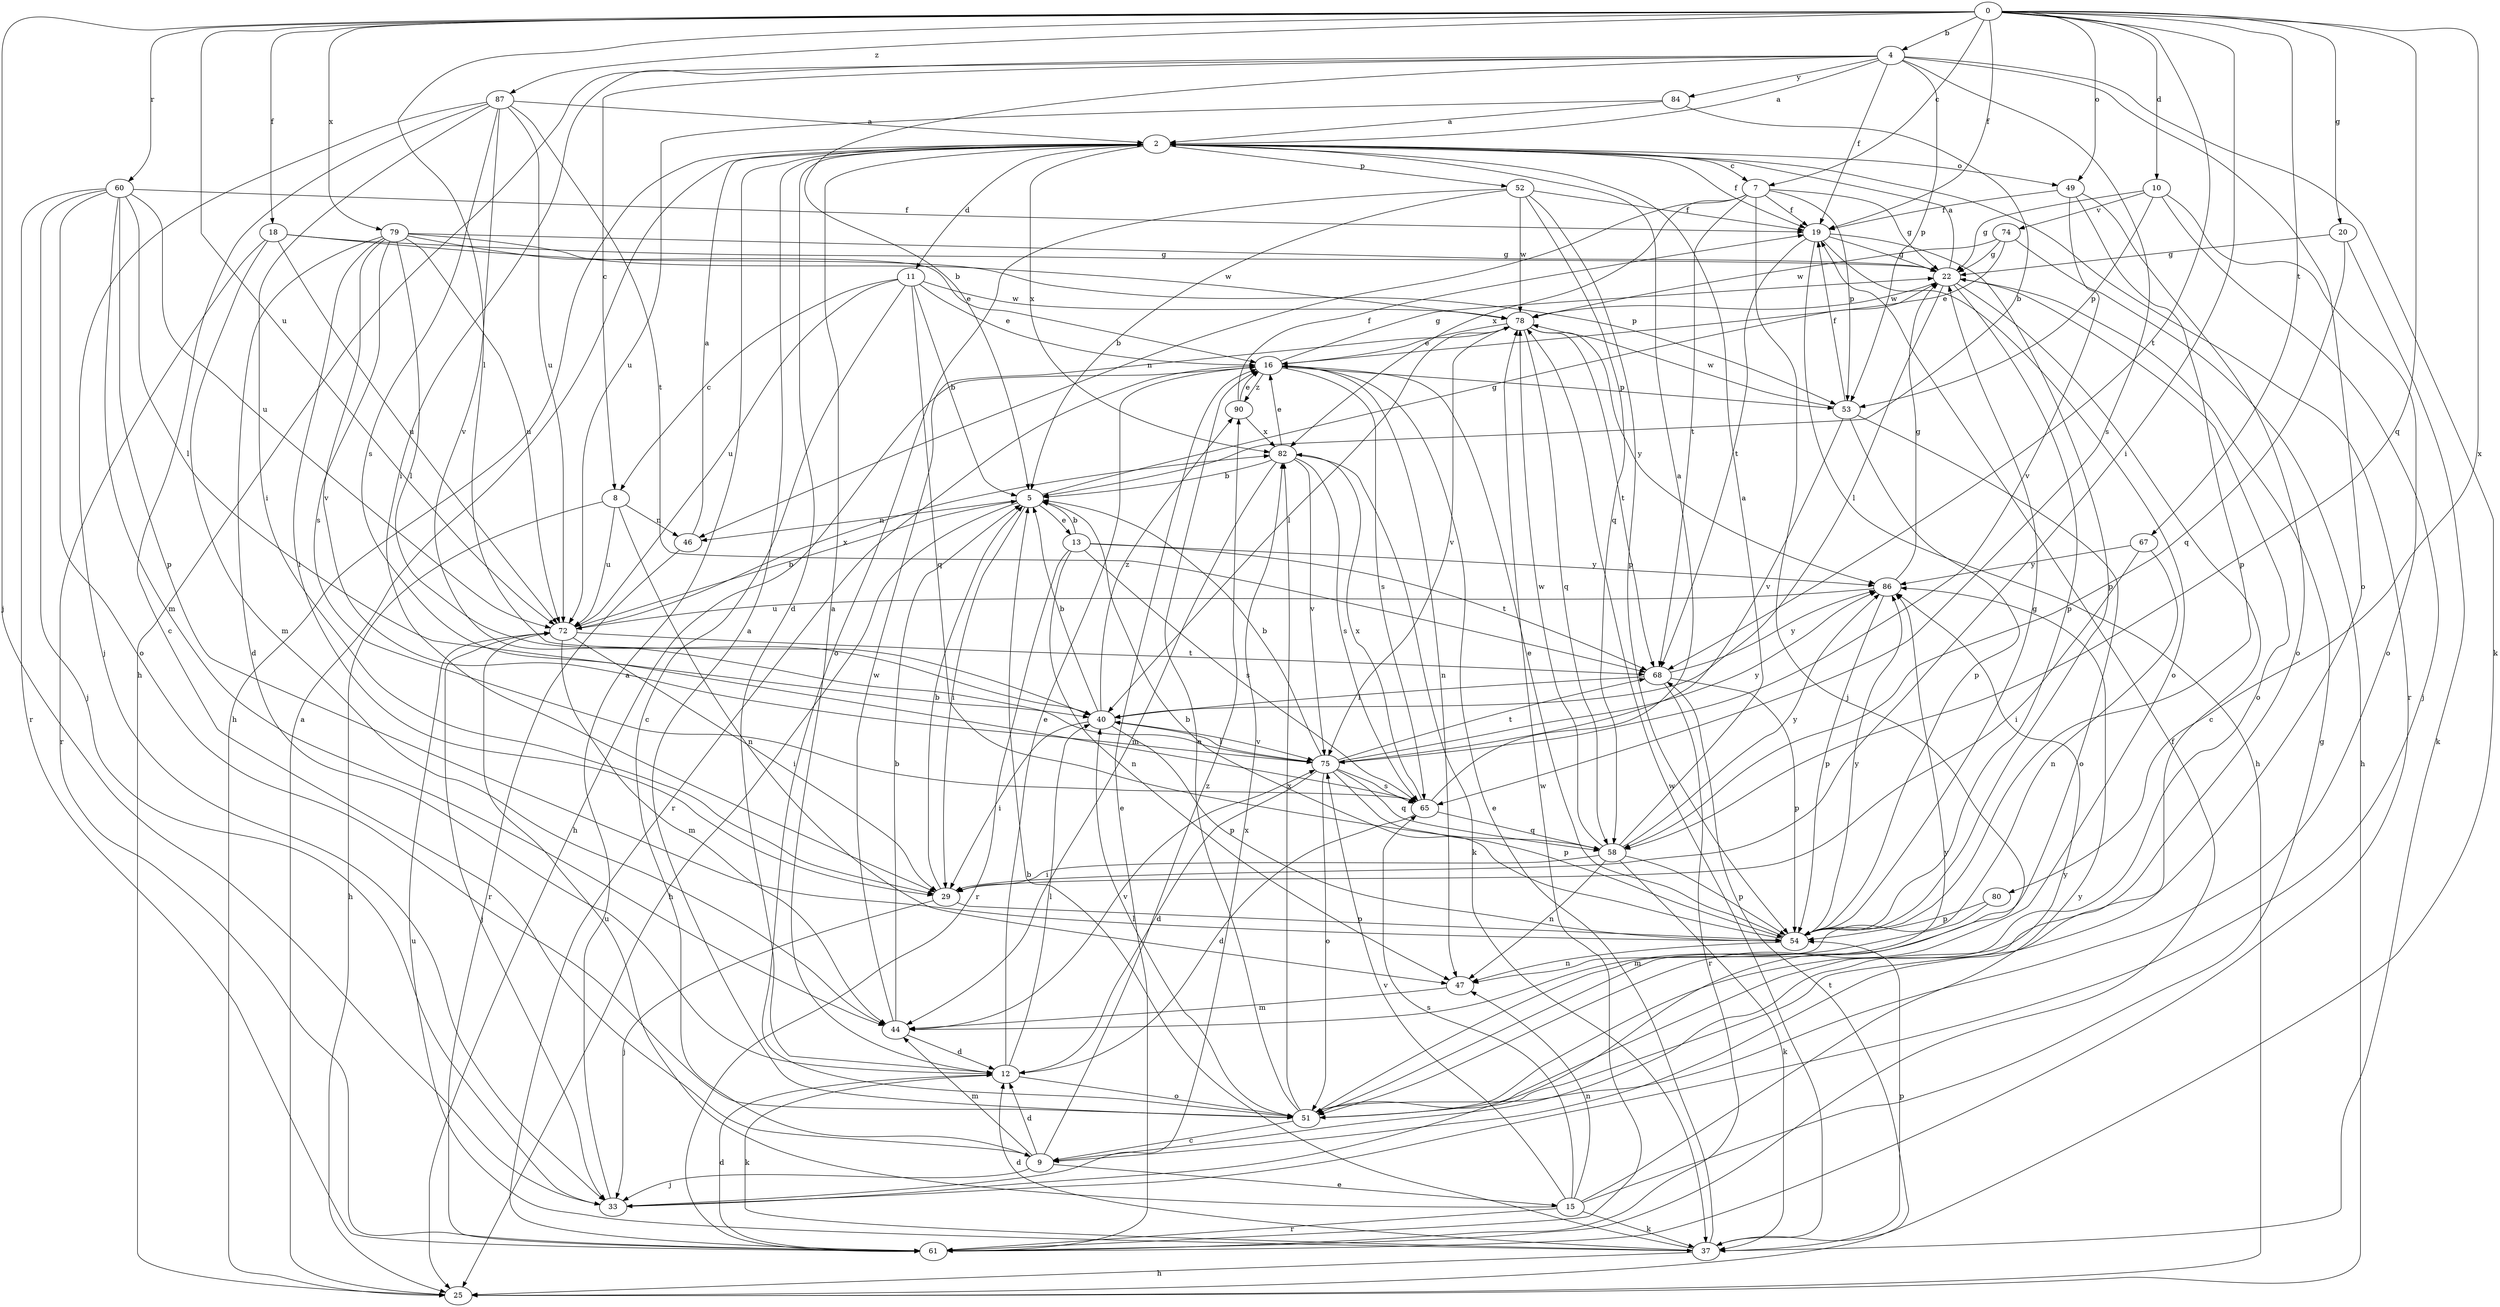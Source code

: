 strict digraph  {
0;
2;
4;
5;
7;
8;
9;
10;
11;
12;
13;
15;
16;
18;
19;
20;
22;
25;
29;
33;
37;
40;
44;
46;
47;
49;
51;
52;
53;
54;
58;
60;
61;
65;
67;
68;
72;
74;
75;
78;
79;
80;
82;
84;
86;
87;
90;
0 -> 4  [label=b];
0 -> 7  [label=c];
0 -> 10  [label=d];
0 -> 18  [label=f];
0 -> 19  [label=f];
0 -> 20  [label=g];
0 -> 29  [label=i];
0 -> 33  [label=j];
0 -> 40  [label=l];
0 -> 49  [label=o];
0 -> 58  [label=q];
0 -> 60  [label=r];
0 -> 67  [label=t];
0 -> 68  [label=t];
0 -> 72  [label=u];
0 -> 79  [label=x];
0 -> 80  [label=x];
0 -> 87  [label=z];
2 -> 7  [label=c];
2 -> 11  [label=d];
2 -> 12  [label=d];
2 -> 19  [label=f];
2 -> 25  [label=h];
2 -> 49  [label=o];
2 -> 52  [label=p];
2 -> 61  [label=r];
2 -> 82  [label=x];
4 -> 2  [label=a];
4 -> 5  [label=b];
4 -> 8  [label=c];
4 -> 19  [label=f];
4 -> 25  [label=h];
4 -> 29  [label=i];
4 -> 37  [label=k];
4 -> 51  [label=o];
4 -> 53  [label=p];
4 -> 65  [label=s];
4 -> 84  [label=y];
5 -> 13  [label=e];
5 -> 22  [label=g];
5 -> 25  [label=h];
5 -> 29  [label=i];
5 -> 46  [label=n];
7 -> 19  [label=f];
7 -> 22  [label=g];
7 -> 33  [label=j];
7 -> 46  [label=n];
7 -> 53  [label=p];
7 -> 68  [label=t];
7 -> 82  [label=x];
8 -> 25  [label=h];
8 -> 46  [label=n];
8 -> 47  [label=n];
8 -> 72  [label=u];
9 -> 12  [label=d];
9 -> 15  [label=e];
9 -> 33  [label=j];
9 -> 44  [label=m];
9 -> 86  [label=y];
9 -> 90  [label=z];
10 -> 22  [label=g];
10 -> 33  [label=j];
10 -> 51  [label=o];
10 -> 53  [label=p];
10 -> 74  [label=v];
11 -> 5  [label=b];
11 -> 8  [label=c];
11 -> 9  [label=c];
11 -> 16  [label=e];
11 -> 58  [label=q];
11 -> 72  [label=u];
11 -> 78  [label=w];
12 -> 2  [label=a];
12 -> 16  [label=e];
12 -> 37  [label=k];
12 -> 40  [label=l];
12 -> 51  [label=o];
13 -> 5  [label=b];
13 -> 47  [label=n];
13 -> 61  [label=r];
13 -> 65  [label=s];
13 -> 68  [label=t];
13 -> 86  [label=y];
15 -> 22  [label=g];
15 -> 37  [label=k];
15 -> 47  [label=n];
15 -> 61  [label=r];
15 -> 65  [label=s];
15 -> 72  [label=u];
15 -> 75  [label=v];
15 -> 86  [label=y];
16 -> 22  [label=g];
16 -> 25  [label=h];
16 -> 47  [label=n];
16 -> 53  [label=p];
16 -> 61  [label=r];
16 -> 65  [label=s];
16 -> 90  [label=z];
18 -> 22  [label=g];
18 -> 44  [label=m];
18 -> 53  [label=p];
18 -> 61  [label=r];
18 -> 72  [label=u];
19 -> 22  [label=g];
19 -> 25  [label=h];
19 -> 51  [label=o];
19 -> 54  [label=p];
19 -> 68  [label=t];
20 -> 22  [label=g];
20 -> 37  [label=k];
20 -> 58  [label=q];
22 -> 2  [label=a];
22 -> 9  [label=c];
22 -> 40  [label=l];
22 -> 51  [label=o];
22 -> 54  [label=p];
22 -> 78  [label=w];
25 -> 2  [label=a];
25 -> 68  [label=t];
29 -> 5  [label=b];
29 -> 33  [label=j];
29 -> 54  [label=p];
33 -> 2  [label=a];
33 -> 82  [label=x];
37 -> 5  [label=b];
37 -> 12  [label=d];
37 -> 16  [label=e];
37 -> 25  [label=h];
37 -> 54  [label=p];
37 -> 72  [label=u];
37 -> 78  [label=w];
40 -> 5  [label=b];
40 -> 29  [label=i];
40 -> 54  [label=p];
40 -> 75  [label=v];
40 -> 90  [label=z];
44 -> 5  [label=b];
44 -> 12  [label=d];
44 -> 75  [label=v];
44 -> 78  [label=w];
46 -> 2  [label=a];
46 -> 61  [label=r];
47 -> 44  [label=m];
49 -> 19  [label=f];
49 -> 51  [label=o];
49 -> 54  [label=p];
49 -> 75  [label=v];
51 -> 2  [label=a];
51 -> 9  [label=c];
51 -> 16  [label=e];
51 -> 40  [label=l];
51 -> 82  [label=x];
51 -> 86  [label=y];
52 -> 5  [label=b];
52 -> 19  [label=f];
52 -> 51  [label=o];
52 -> 54  [label=p];
52 -> 58  [label=q];
52 -> 78  [label=w];
53 -> 19  [label=f];
53 -> 51  [label=o];
53 -> 54  [label=p];
53 -> 75  [label=v];
53 -> 78  [label=w];
54 -> 5  [label=b];
54 -> 16  [label=e];
54 -> 22  [label=g];
54 -> 47  [label=n];
54 -> 86  [label=y];
58 -> 2  [label=a];
58 -> 29  [label=i];
58 -> 37  [label=k];
58 -> 47  [label=n];
58 -> 54  [label=p];
58 -> 78  [label=w];
58 -> 86  [label=y];
60 -> 19  [label=f];
60 -> 33  [label=j];
60 -> 40  [label=l];
60 -> 44  [label=m];
60 -> 51  [label=o];
60 -> 54  [label=p];
60 -> 61  [label=r];
60 -> 72  [label=u];
61 -> 12  [label=d];
61 -> 16  [label=e];
61 -> 19  [label=f];
61 -> 78  [label=w];
65 -> 2  [label=a];
65 -> 12  [label=d];
65 -> 58  [label=q];
65 -> 82  [label=x];
67 -> 29  [label=i];
67 -> 47  [label=n];
67 -> 86  [label=y];
68 -> 40  [label=l];
68 -> 54  [label=p];
68 -> 61  [label=r];
68 -> 86  [label=y];
72 -> 5  [label=b];
72 -> 29  [label=i];
72 -> 33  [label=j];
72 -> 44  [label=m];
72 -> 68  [label=t];
72 -> 82  [label=x];
74 -> 16  [label=e];
74 -> 22  [label=g];
74 -> 25  [label=h];
74 -> 78  [label=w];
75 -> 5  [label=b];
75 -> 12  [label=d];
75 -> 40  [label=l];
75 -> 51  [label=o];
75 -> 54  [label=p];
75 -> 58  [label=q];
75 -> 65  [label=s];
75 -> 68  [label=t];
75 -> 86  [label=y];
78 -> 16  [label=e];
78 -> 40  [label=l];
78 -> 58  [label=q];
78 -> 68  [label=t];
78 -> 75  [label=v];
78 -> 86  [label=y];
79 -> 12  [label=d];
79 -> 16  [label=e];
79 -> 22  [label=g];
79 -> 29  [label=i];
79 -> 40  [label=l];
79 -> 65  [label=s];
79 -> 72  [label=u];
79 -> 75  [label=v];
79 -> 78  [label=w];
80 -> 44  [label=m];
80 -> 54  [label=p];
82 -> 5  [label=b];
82 -> 16  [label=e];
82 -> 37  [label=k];
82 -> 44  [label=m];
82 -> 65  [label=s];
82 -> 75  [label=v];
84 -> 2  [label=a];
84 -> 5  [label=b];
84 -> 72  [label=u];
86 -> 22  [label=g];
86 -> 54  [label=p];
86 -> 72  [label=u];
87 -> 2  [label=a];
87 -> 9  [label=c];
87 -> 29  [label=i];
87 -> 33  [label=j];
87 -> 65  [label=s];
87 -> 68  [label=t];
87 -> 72  [label=u];
87 -> 75  [label=v];
90 -> 16  [label=e];
90 -> 19  [label=f];
90 -> 82  [label=x];
}
